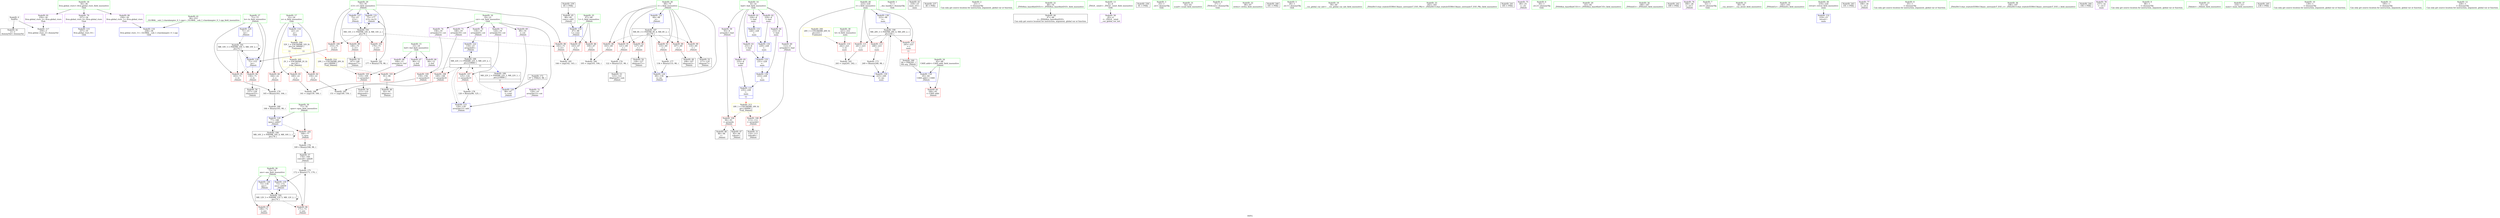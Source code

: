 digraph "SVFG" {
	label="SVFG";

	Node0x561eb1908f20 [shape=record,color=grey,label="{NodeID: 0\nNullPtr}"];
	Node0x561eb1908f20 -> Node0x561eb1920bd0[style=solid];
	Node0x561eb1908f20 -> Node0x561eb1926a70[style=solid];
	Node0x561eb192a8b0 [shape=record,color=grey,label="{NodeID: 180\n166 = Binary(165, 98, )\n}"];
	Node0x561eb192a8b0 -> Node0x561eb1927460[style=solid];
	Node0x561eb19211e0 [shape=record,color=red,label="{NodeID: 97\n190\<--73\n\<--ans\n_Z4doiti\n}"];
	Node0x561eb191f1e0 [shape=record,color=green,label="{NodeID: 14\n8\<--14\nbad\<--bad_field_insensitive\nGlob }"];
	Node0x561eb191f1e0 -> Node0x561eb1922a20[style=solid];
	Node0x561eb191f1e0 -> Node0x561eb1922af0[style=solid];
	Node0x561eb191f1e0 -> Node0x561eb1922bc0[style=solid];
	Node0x561eb191f1e0 -> Node0x561eb1922c90[style=solid];
	Node0x561eb191f1e0 -> Node0x561eb1922d60[style=solid];
	Node0x561eb191f1e0 -> Node0x561eb1922e30[style=solid];
	Node0x561eb191f1e0 -> Node0x561eb1922f00[style=solid];
	Node0x561eb19256d0 [shape=record,color=black,label="{NodeID: 194\nMR_16V_2 = PHI(MR_16V_4, MR_16V_1, )\npts\{78 \}\n}"];
	Node0x561eb19256d0 -> Node0x561eb1927460[style=dashed];
	Node0x561eb19256d0 -> Node0x561eb19256d0[style=dashed];
	Node0x561eb1921d40 [shape=record,color=red,label="{NodeID: 111\n241\<--223\n\<--i\nmain\n}"];
	Node0x561eb1921d40 -> Node0x561eb192abb0[style=solid];
	Node0x561eb191fef0 [shape=record,color=green,label="{NodeID: 28\n73\<--74\nans\<--ans_field_insensitive\n_Z4doiti\n}"];
	Node0x561eb191fef0 -> Node0x561eb1921110[style=solid];
	Node0x561eb191fef0 -> Node0x561eb19211e0[style=solid];
	Node0x561eb191fef0 -> Node0x561eb19271f0[style=solid];
	Node0x561eb191fef0 -> Node0x561eb1927530[style=solid];
	Node0x561eb1927120 [shape=record,color=blue,label="{NodeID: 125\n71\<--23\nlo\<--\n_Z4doiti\n}"];
	Node0x561eb1927120 -> Node0x561eb1931fd0[style=dashed];
	Node0x561eb1920bd0 [shape=record,color=black,label="{NodeID: 42\n2\<--3\ndummyVal\<--dummyVal\n}"];
	Node0x561eb1927c80 [shape=record,color=blue,label="{NodeID: 139\n223\<--249\ni\<--inc\nmain\n}"];
	Node0x561eb1927c80 -> Node0x561eb1931ad0[style=dashed];
	Node0x561eb19227b0 [shape=record,color=black,label="{NodeID: 56\n157\<--156\nidxprom22\<--\n_Z4doiti\n}"];
	Node0x561eb1923310 [shape=record,color=purple,label="{NodeID: 70\n118\<--19\narrayidx8\<--cnt\n_Z4doiti\n}"];
	Node0x561eb1923310 -> Node0x561eb1926eb0[style=solid];
	Node0x561eb1923f00 [shape=record,color=red,label="{NodeID: 84\n164\<--22\n\<--n\n_Z4doiti\n}"];
	Node0x561eb1923f00 -> Node0x561eb192a730[style=solid];
	Node0x561eb190a4c0 [shape=record,color=green,label="{NodeID: 1\n7\<--1\n__dso_handle\<--dummyObj\nGlob }"];
	Node0x561eb192aa30 [shape=record,color=grey,label="{NodeID: 181\n177 = Binary(176, 98, )\n}"];
	Node0x561eb192aa30 -> Node0x561eb1927600[style=solid];
	Node0x561eb19212b0 [shape=record,color=red,label="{NodeID: 98\n142\<--75\n\<--i13\n_Z4doiti\n}"];
	Node0x561eb19212b0 -> Node0x561eb192b030[style=solid];
	Node0x561eb191f2b0 [shape=record,color=green,label="{NodeID: 15\n15\<--18\nbuf\<--buf_field_insensitive\nGlob }"];
	Node0x561eb191f2b0 -> Node0x561eb1922fd0[style=solid];
	Node0x561eb191f2b0 -> Node0x561eb19230a0[style=solid];
	Node0x561eb191f2b0 -> Node0x561eb1923170[style=solid];
	Node0x561eb1921e10 [shape=record,color=red,label="{NodeID: 112\n245\<--223\n\<--i\nmain\n|{<s0>11}}"];
	Node0x561eb1921e10:s0 -> Node0x561eb1942940[style=solid,color=red];
	Node0x561eb191ffc0 [shape=record,color=green,label="{NodeID: 29\n75\<--76\ni13\<--i13_field_insensitive\n_Z4doiti\n}"];
	Node0x561eb191ffc0 -> Node0x561eb19212b0[style=solid];
	Node0x561eb191ffc0 -> Node0x561eb1921380[style=solid];
	Node0x561eb191ffc0 -> Node0x561eb1921450[style=solid];
	Node0x561eb191ffc0 -> Node0x561eb1921520[style=solid];
	Node0x561eb191ffc0 -> Node0x561eb19272c0[style=solid];
	Node0x561eb191ffc0 -> Node0x561eb1927600[style=solid];
	Node0x561eb19271f0 [shape=record,color=blue,label="{NodeID: 126\n73\<--139\nans\<--\n_Z4doiti\n}"];
	Node0x561eb19271f0 -> Node0x561eb1924cd0[style=dashed];
	Node0x561eb1920cd0 [shape=record,color=black,label="{NodeID: 43\n218\<--23\nmain_ret\<--\nmain\n}"];
	Node0x561eb1922880 [shape=record,color=black,label="{NodeID: 57\n170\<--169\nconv29\<--add28\n_Z4doiti\n}"];
	Node0x561eb1922880 -> Node0x561eb192a130[style=solid];
	Node0x561eb1942040 [shape=record,color=black,label="{NodeID: 237\n46 = PHI()\n}"];
	Node0x561eb19233e0 [shape=record,color=purple,label="{NodeID: 71\n124\<--19\narrayidx10\<--cnt\n_Z4doiti\n}"];
	Node0x561eb19233e0 -> Node0x561eb1921a00[style=solid];
	Node0x561eb1923fd0 [shape=record,color=red,label="{NodeID: 85\n184\<--65\n\<--CASE.addr\n_Z4doiti\n}"];
	Node0x561eb191e2f0 [shape=record,color=green,label="{NodeID: 2\n23\<--1\n\<--dummyObj\nCan only get source location for instruction, argument, global var or function.}"];
	Node0x561eb192abb0 [shape=record,color=grey,label="{NodeID: 182\n243 = cmp(241, 242, )\n}"];
	Node0x561eb1921380 [shape=record,color=red,label="{NodeID: 99\n146\<--75\n\<--i13\n_Z4doiti\n}"];
	Node0x561eb1921380 -> Node0x561eb19226e0[style=solid];
	Node0x561eb191f3b0 [shape=record,color=green,label="{NodeID: 16\n19\<--21\ncnt\<--cnt_field_insensitive\nGlob }"];
	Node0x561eb191f3b0 -> Node0x561eb1923240[style=solid];
	Node0x561eb191f3b0 -> Node0x561eb1923310[style=solid];
	Node0x561eb191f3b0 -> Node0x561eb19233e0[style=solid];
	Node0x561eb191f3b0 -> Node0x561eb19234b0[style=solid];
	Node0x561eb191f3b0 -> Node0x561eb1923580[style=solid];
	Node0x561eb191f3b0 -> Node0x561eb1923650[style=solid];
	Node0x561eb1921ee0 [shape=record,color=red,label="{NodeID: 113\n248\<--223\n\<--i\nmain\n}"];
	Node0x561eb1921ee0 -> Node0x561eb1929e30[style=solid];
	Node0x561eb1920090 [shape=record,color=green,label="{NodeID: 30\n77\<--78\nspos\<--spos_field_insensitive\n_Z4doiti\n}"];
	Node0x561eb1920090 -> Node0x561eb19215f0[style=solid];
	Node0x561eb1920090 -> Node0x561eb1927460[style=solid];
	Node0x561eb19272c0 [shape=record,color=blue,label="{NodeID: 127\n75\<--23\ni13\<--\n_Z4doiti\n}"];
	Node0x561eb19272c0 -> Node0x561eb19251d0[style=dashed];
	Node0x561eb1920da0 [shape=record,color=black,label="{NodeID: 44\n47\<--48\n\<--_ZNSt8ios_base4InitD1Ev\nCan only get source location for instruction, argument, global var or function.}"];
	Node0x561eb1922950 [shape=record,color=purple,label="{NodeID: 58\n45\<--4\n\<--_ZStL8__ioinit\n__cxx_global_var_init\n}"];
	Node0x561eb1942140 [shape=record,color=black,label="{NodeID: 238\n81 = PHI()\n}"];
	Node0x561eb19234b0 [shape=record,color=purple,label="{NodeID: 72\n129\<--19\narrayidx12\<--cnt\n_Z4doiti\n}"];
	Node0x561eb19234b0 -> Node0x561eb1926f80[style=solid];
	Node0x561eb19240a0 [shape=record,color=red,label="{NodeID: 86\n104\<--67\n\<--L\n_Z4doiti\n}"];
	Node0x561eb19240a0 -> Node0x561eb192aeb0[style=solid];
	Node0x561eb191e380 [shape=record,color=green,label="{NodeID: 3\n25\<--1\n.str\<--dummyObj\nGlob }"];
	Node0x561eb192ad30 [shape=record,color=grey,label="{NodeID: 183\n151 = cmp(149, 150, )\n}"];
	Node0x561eb1921450 [shape=record,color=red,label="{NodeID: 100\n153\<--75\n\<--i13\n_Z4doiti\n}"];
	Node0x561eb1921450 -> Node0x561eb1927390[style=solid];
	Node0x561eb191f4b0 [shape=record,color=green,label="{NodeID: 17\n22\<--24\nn\<--n_field_insensitive\nGlob }"];
	Node0x561eb191f4b0 -> Node0x561eb1923d60[style=solid];
	Node0x561eb191f4b0 -> Node0x561eb1923e30[style=solid];
	Node0x561eb191f4b0 -> Node0x561eb1923f00[style=solid];
	Node0x561eb191f4b0 -> Node0x561eb1921fb0[style=solid];
	Node0x561eb1921fb0 [shape=record,color=blue,label="{NodeID: 114\n22\<--23\nn\<--\nGlob }"];
	Node0x561eb1921fb0 -> Node0x561eb1936690[style=dashed];
	Node0x561eb1920160 [shape=record,color=green,label="{NodeID: 31\n82\<--83\nscanf\<--scanf_field_insensitive\n}"];
	Node0x561eb1927390 [shape=record,color=blue,label="{NodeID: 128\n71\<--153\nlo\<--\n_Z4doiti\n}"];
	Node0x561eb1927390 -> Node0x561eb1924720[style=dashed];
	Node0x561eb1927390 -> Node0x561eb19247f0[style=dashed];
	Node0x561eb1927390 -> Node0x561eb1931fd0[style=dashed];
	Node0x561eb1920ea0 [shape=record,color=black,label="{NodeID: 45\n88\<--85\nconv\<--call1\n_Z4doiti\n}"];
	Node0x561eb1920ea0 -> Node0x561eb1926c40[style=solid];
	Node0x561eb1922a20 [shape=record,color=purple,label="{NodeID: 59\n93\<--8\narrayidx\<--bad\n_Z4doiti\n}"];
	Node0x561eb1922a20 -> Node0x561eb1921790[style=solid];
	Node0x561eb1942240 [shape=record,color=black,label="{NodeID: 239\n85 = PHI()\n}"];
	Node0x561eb1942240 -> Node0x561eb1920ea0[style=solid];
	Node0x561eb1923580 [shape=record,color=purple,label="{NodeID: 73\n148\<--19\narrayidx18\<--cnt\n_Z4doiti\n}"];
	Node0x561eb1923580 -> Node0x561eb1921ad0[style=solid];
	Node0x561eb1924170 [shape=record,color=red,label="{NodeID: 87\n143\<--67\n\<--L\n_Z4doiti\n}"];
	Node0x561eb1924170 -> Node0x561eb192b030[style=solid];
	Node0x561eb191e410 [shape=record,color=green,label="{NodeID: 4\n27\<--1\n_ZSt4cout\<--dummyObj\nGlob }"];
	Node0x561eb192aeb0 [shape=record,color=grey,label="{NodeID: 184\n105 = cmp(103, 104, )\n}"];
	Node0x561eb1921520 [shape=record,color=red,label="{NodeID: 101\n176\<--75\n\<--i13\n_Z4doiti\n}"];
	Node0x561eb1921520 -> Node0x561eb192aa30[style=solid];
	Node0x561eb191f5b0 [shape=record,color=green,label="{NodeID: 18\n34\<--38\nllvm.global_ctors\<--llvm.global_ctors_field_insensitive\nGlob }"];
	Node0x561eb191f5b0 -> Node0x561eb1923a60[style=solid];
	Node0x561eb191f5b0 -> Node0x561eb1923b60[style=solid];
	Node0x561eb191f5b0 -> Node0x561eb1923c60[style=solid];
	Node0x561eb19268e0 [shape=record,color=blue,label="{NodeID: 115\n257\<--35\nllvm.global_ctors_0\<--\nGlob }"];
	Node0x561eb1920260 [shape=record,color=green,label="{NodeID: 32\n86\<--87\nstrlen\<--strlen_field_insensitive\n}"];
	Node0x561eb1927460 [shape=record,color=blue,label="{NodeID: 129\n77\<--166\nspos\<--add27\n_Z4doiti\n}"];
	Node0x561eb1927460 -> Node0x561eb19215f0[style=dashed];
	Node0x561eb1927460 -> Node0x561eb19256d0[style=dashed];
	Node0x561eb1920f70 [shape=record,color=black,label="{NodeID: 46\n92\<--91\nidxprom\<--\n_Z4doiti\n}"];
	Node0x561eb1922af0 [shape=record,color=purple,label="{NodeID: 60\n112\<--8\narrayidx5\<--bad\n_Z4doiti\n}"];
	Node0x561eb1922af0 -> Node0x561eb1921930[style=solid];
	Node0x561eb19423a0 [shape=record,color=black,label="{NodeID: 240\n181 = PHI()\n}"];
	Node0x561eb1923650 [shape=record,color=purple,label="{NodeID: 74\n158\<--19\narrayidx23\<--cnt\n_Z4doiti\n}"];
	Node0x561eb1923650 -> Node0x561eb1921ba0[style=solid];
	Node0x561eb1924240 [shape=record,color=red,label="{NodeID: 88\n103\<--69\n\<--i\n_Z4doiti\n}"];
	Node0x561eb1924240 -> Node0x561eb192aeb0[style=solid];
	Node0x561eb191e4a0 [shape=record,color=green,label="{NodeID: 5\n28\<--1\n.str.1\<--dummyObj\nGlob }"];
	Node0x561eb192b030 [shape=record,color=grey,label="{NodeID: 185\n144 = cmp(142, 143, )\n}"];
	Node0x561eb19215f0 [shape=record,color=red,label="{NodeID: 102\n168\<--77\n\<--spos\n_Z4doiti\n}"];
	Node0x561eb19215f0 -> Node0x561eb192a2b0[style=solid];
	Node0x561eb191f6b0 [shape=record,color=green,label="{NodeID: 19\n39\<--40\n__cxx_global_var_init\<--__cxx_global_var_init_field_insensitive\n}"];
	Node0x561eb1926970 [shape=record,color=blue,label="{NodeID: 116\n258\<--36\nllvm.global_ctors_1\<--_GLOBAL__sub_I_v.haralampiev_0_1.cpp\nGlob }"];
	Node0x561eb1920360 [shape=record,color=green,label="{NodeID: 33\n182\<--183\n_ZStlsISt11char_traitsIcEERSt13basic_ostreamIcT_ES5_PKc\<--_ZStlsISt11char_traitsIcEERSt13basic_ostreamIcT_ES5_PKc_field_insensitive\n}"];
	Node0x561eb19376e0 [shape=record,color=yellow,style=double,label="{NodeID: 213\n18V_1 = ENCHI(MR_18V_0)\npts\{140000 \}\nFun[_Z4doiti]}"];
	Node0x561eb19376e0 -> Node0x561eb1921790[style=dashed];
	Node0x561eb19376e0 -> Node0x561eb1921930[style=dashed];
	Node0x561eb1927530 [shape=record,color=blue,label="{NodeID: 130\n73\<--172\nans\<--add30\n_Z4doiti\n}"];
	Node0x561eb1927530 -> Node0x561eb1924cd0[style=dashed];
	Node0x561eb1921040 [shape=record,color=black,label="{NodeID: 47\n95\<--94\ntobool\<--\n_Z4doiti\n}"];
	Node0x561eb1922bc0 [shape=record,color=purple,label="{NodeID: 61\n226\<--8\n\<--bad\nmain\n}"];
	Node0x561eb1922bc0 -> Node0x561eb19277a0[style=solid];
	Node0x561eb19424a0 [shape=record,color=black,label="{NodeID: 241\n185 = PHI()\n}"];
	Node0x561eb1923720 [shape=record,color=purple,label="{NodeID: 75\n80\<--25\n\<--.str\n_Z4doiti\n}"];
	Node0x561eb16dd100 [shape=record,color=black,label="{NodeID: 172\n97 = PHI(23, 98, )\n}"];
	Node0x561eb16dd100 -> Node0x561eb1926d10[style=solid];
	Node0x561eb1924310 [shape=record,color=red,label="{NodeID: 89\n107\<--69\n\<--i\n_Z4doiti\n}"];
	Node0x561eb1924310 -> Node0x561eb1922200[style=solid];
	Node0x561eb191ece0 [shape=record,color=green,label="{NodeID: 6\n30\<--1\n.str.2\<--dummyObj\nGlob }"];
	Node0x561eb192b1b0 [shape=record,color=grey,label="{NodeID: 186\n161 = cmp(159, 160, )\n}"];
	Node0x561eb19216c0 [shape=record,color=red,label="{NodeID: 103\n91\<--90\n\<--\n_Z4doiti\n}"];
	Node0x561eb19216c0 -> Node0x561eb1920f70[style=solid];
	Node0x561eb191f7b0 [shape=record,color=green,label="{NodeID: 20\n43\<--44\n_ZNSt8ios_base4InitC1Ev\<--_ZNSt8ios_base4InitC1Ev_field_insensitive\n}"];
	Node0x561eb1936310 [shape=record,color=yellow,style=double,label="{NodeID: 200\n26V_1 = ENCHI(MR_26V_0)\npts\{222 \}\nFun[main]}"];
	Node0x561eb1936310 -> Node0x561eb1921c70[style=dashed];
	Node0x561eb1926a70 [shape=record,color=blue, style = dotted,label="{NodeID: 117\n259\<--3\nllvm.global_ctors_2\<--dummyVal\nGlob }"];
	Node0x561eb1920460 [shape=record,color=green,label="{NodeID: 34\n186\<--187\n_ZNSolsEi\<--_ZNSolsEi_field_insensitive\n}"];
	Node0x561eb19377c0 [shape=record,color=yellow,style=double,label="{NodeID: 214\n20V_1 = ENCHI(MR_20V_0)\npts\{180000 \}\nFun[_Z4doiti]}"];
	Node0x561eb19377c0 -> Node0x561eb19216c0[style=dashed];
	Node0x561eb19377c0 -> Node0x561eb1921860[style=dashed];
	Node0x561eb1927600 [shape=record,color=blue,label="{NodeID: 131\n75\<--177\ni13\<--inc33\n_Z4doiti\n}"];
	Node0x561eb1927600 -> Node0x561eb19251d0[style=dashed];
	Node0x561eb1922130 [shape=record,color=black,label="{NodeID: 48\n96\<--94\n\<--\n_Z4doiti\n}"];
	Node0x561eb1922c90 [shape=record,color=purple,label="{NodeID: 62\n229\<--8\n\<--bad\nmain\n}"];
	Node0x561eb1922c90 -> Node0x561eb1927870[style=solid];
	Node0x561eb19425a0 [shape=record,color=black,label="{NodeID: 242\n189 = PHI()\n}"];
	Node0x561eb19237f0 [shape=record,color=purple,label="{NodeID: 76\n180\<--28\n\<--.str.1\n_Z4doiti\n}"];
	Node0x561eb1929e30 [shape=record,color=grey,label="{NodeID: 173\n249 = Binary(248, 98, )\n}"];
	Node0x561eb1929e30 -> Node0x561eb1927c80[style=solid];
	Node0x561eb19243e0 [shape=record,color=red,label="{NodeID: 90\n116\<--69\n\<--i\n_Z4doiti\n}"];
	Node0x561eb19243e0 -> Node0x561eb1922470[style=solid];
	Node0x561eb191ed70 [shape=record,color=green,label="{NodeID: 7\n32\<--1\n.str.3\<--dummyObj\nGlob }"];
	Node0x561eb1930bd0 [shape=record,color=black,label="{NodeID: 187\nMR_8V_3 = PHI(MR_8V_4, MR_8V_2, )\npts\{70 \}\n}"];
	Node0x561eb1930bd0 -> Node0x561eb1924240[style=dashed];
	Node0x561eb1930bd0 -> Node0x561eb1924310[style=dashed];
	Node0x561eb1930bd0 -> Node0x561eb19243e0[style=dashed];
	Node0x561eb1930bd0 -> Node0x561eb19244b0[style=dashed];
	Node0x561eb1930bd0 -> Node0x561eb1924580[style=dashed];
	Node0x561eb1930bd0 -> Node0x561eb1924650[style=dashed];
	Node0x561eb1930bd0 -> Node0x561eb1927050[style=dashed];
	Node0x561eb1921790 [shape=record,color=red,label="{NodeID: 104\n94\<--93\n\<--arrayidx\n_Z4doiti\n}"];
	Node0x561eb1921790 -> Node0x561eb1921040[style=solid];
	Node0x561eb1921790 -> Node0x561eb1922130[style=solid];
	Node0x561eb191f8b0 [shape=record,color=green,label="{NodeID: 21\n49\<--50\n__cxa_atexit\<--__cxa_atexit_field_insensitive\n}"];
	Node0x561eb1926b70 [shape=record,color=blue,label="{NodeID: 118\n65\<--64\nCASE.addr\<--CASE\n_Z4doiti\n}"];
	Node0x561eb1926b70 -> Node0x561eb1923fd0[style=dashed];
	Node0x561eb1920560 [shape=record,color=green,label="{NodeID: 35\n192\<--193\n_ZNSolsEx\<--_ZNSolsEx_field_insensitive\n}"];
	Node0x561eb19276d0 [shape=record,color=blue,label="{NodeID: 132\n219\<--23\nretval\<--\nmain\n}"];
	Node0x561eb1922200 [shape=record,color=black,label="{NodeID: 49\n108\<--107\nidxprom2\<--\n_Z4doiti\n}"];
	Node0x561eb1922d60 [shape=record,color=purple,label="{NodeID: 63\n231\<--8\n\<--bad\nmain\n}"];
	Node0x561eb1922d60 -> Node0x561eb1927940[style=solid];
	Node0x561eb19426a0 [shape=record,color=black,label="{NodeID: 243\n191 = PHI()\n}"];
	Node0x561eb19238c0 [shape=record,color=purple,label="{NodeID: 77\n188\<--30\n\<--.str.2\n_Z4doiti\n}"];
	Node0x561eb1929fb0 [shape=record,color=grey,label="{NodeID: 174\n122 = Binary(121, 98, )\n}"];
	Node0x561eb1929fb0 -> Node0x561eb1922540[style=solid];
	Node0x561eb19244b0 [shape=record,color=red,label="{NodeID: 91\n121\<--69\n\<--i\n_Z4doiti\n}"];
	Node0x561eb19244b0 -> Node0x561eb1929fb0[style=solid];
	Node0x561eb191ee00 [shape=record,color=green,label="{NodeID: 8\n35\<--1\n\<--dummyObj\nCan only get source location for instruction, argument, global var or function.}"];
	Node0x561eb19310d0 [shape=record,color=black,label="{NodeID: 188\nMR_22V_3 = PHI(MR_22V_5, MR_22V_2, )\npts\{210000 \}\n|{|<s5>11}}"];
	Node0x561eb19310d0 -> Node0x561eb1921a00[style=dashed];
	Node0x561eb19310d0 -> Node0x561eb1921ad0[style=dashed];
	Node0x561eb19310d0 -> Node0x561eb1921ba0[style=dashed];
	Node0x561eb19310d0 -> Node0x561eb1926eb0[style=dashed];
	Node0x561eb19310d0 -> Node0x561eb1926f80[style=dashed];
	Node0x561eb19310d0:s5 -> Node0x561eb19315d0[style=dashed,color=blue];
	Node0x561eb1921860 [shape=record,color=red,label="{NodeID: 105\n110\<--109\n\<--arrayidx3\n_Z4doiti\n}"];
	Node0x561eb1921860 -> Node0x561eb19222d0[style=solid];
	Node0x561eb191f9b0 [shape=record,color=green,label="{NodeID: 22\n48\<--54\n_ZNSt8ios_base4InitD1Ev\<--_ZNSt8ios_base4InitD1Ev_field_insensitive\n}"];
	Node0x561eb191f9b0 -> Node0x561eb1920da0[style=solid];
	Node0x561eb1926c40 [shape=record,color=blue,label="{NodeID: 119\n67\<--88\nL\<--conv\n_Z4doiti\n}"];
	Node0x561eb1926c40 -> Node0x561eb19240a0[style=dashed];
	Node0x561eb1926c40 -> Node0x561eb1924170[style=dashed];
	Node0x561eb1920660 [shape=record,color=green,label="{NodeID: 36\n196\<--197\n_ZStlsISt11char_traitsIcEERSt13basic_ostreamIcT_ES5_c\<--_ZStlsISt11char_traitsIcEERSt13basic_ostreamIcT_ES5_c_field_insensitive\n}"];
	Node0x561eb19277a0 [shape=record,color=blue,label="{NodeID: 133\n226\<--228\n\<--\nmain\n}"];
	Node0x561eb19277a0 -> Node0x561eb1927870[style=dashed];
	Node0x561eb19222d0 [shape=record,color=black,label="{NodeID: 50\n111\<--110\nidxprom4\<--\n_Z4doiti\n}"];
	Node0x561eb1922e30 [shape=record,color=purple,label="{NodeID: 64\n233\<--8\n\<--bad\nmain\n}"];
	Node0x561eb1922e30 -> Node0x561eb1927a10[style=solid];
	Node0x561eb19427a0 [shape=record,color=black,label="{NodeID: 244\n194 = PHI()\n}"];
	Node0x561eb1923990 [shape=record,color=purple,label="{NodeID: 78\n237\<--32\n\<--.str.3\nmain\n}"];
	Node0x561eb192a130 [shape=record,color=grey,label="{NodeID: 175\n172 = Binary(171, 170, )\n}"];
	Node0x561eb192a130 -> Node0x561eb1927530[style=solid];
	Node0x561eb1924580 [shape=record,color=red,label="{NodeID: 92\n127\<--69\n\<--i\n_Z4doiti\n}"];
	Node0x561eb1924580 -> Node0x561eb1922610[style=solid];
	Node0x561eb191ee90 [shape=record,color=green,label="{NodeID: 9\n98\<--1\n\<--dummyObj\nCan only get source location for instruction, argument, global var or function.}"];
	Node0x561eb19315d0 [shape=record,color=black,label="{NodeID: 189\nMR_22V_2 = PHI(MR_22V_3, MR_22V_1, )\npts\{210000 \}\n|{<s0>11}}"];
	Node0x561eb19315d0:s0 -> Node0x561eb1926d10[style=dashed,color=red];
	Node0x561eb1921930 [shape=record,color=red,label="{NodeID: 106\n113\<--112\n\<--arrayidx5\n_Z4doiti\n}"];
	Node0x561eb1921930 -> Node0x561eb19223a0[style=solid];
	Node0x561eb191fab0 [shape=record,color=green,label="{NodeID: 23\n61\<--62\n_Z4doiti\<--_Z4doiti_field_insensitive\n}"];
	Node0x561eb1926d10 [shape=record,color=blue,label="{NodeID: 120\n99\<--97\n\<--cond\n_Z4doiti\n}"];
	Node0x561eb1926d10 -> Node0x561eb19310d0[style=dashed];
	Node0x561eb1920760 [shape=record,color=green,label="{NodeID: 37\n216\<--217\nmain\<--main_field_insensitive\n}"];
	Node0x561eb1927870 [shape=record,color=blue,label="{NodeID: 134\n229\<--228\n\<--\nmain\n}"];
	Node0x561eb1927870 -> Node0x561eb1927940[style=dashed];
	Node0x561eb19223a0 [shape=record,color=black,label="{NodeID: 51\n114\<--113\ntobool6\<--\n_Z4doiti\n}"];
	Node0x561eb1922f00 [shape=record,color=purple,label="{NodeID: 65\n235\<--8\n\<--bad\nmain\n}"];
	Node0x561eb1922f00 -> Node0x561eb1927ae0[style=solid];
	Node0x561eb1942870 [shape=record,color=black,label="{NodeID: 245\n238 = PHI()\n}"];
	Node0x561eb1923a60 [shape=record,color=purple,label="{NodeID: 79\n257\<--34\nllvm.global_ctors_0\<--llvm.global_ctors\nGlob }"];
	Node0x561eb1923a60 -> Node0x561eb19268e0[style=solid];
	Node0x561eb192a2b0 [shape=record,color=grey,label="{NodeID: 176\n169 = Binary(168, 98, )\n}"];
	Node0x561eb192a2b0 -> Node0x561eb1922880[style=solid];
	Node0x561eb1924650 [shape=record,color=red,label="{NodeID: 93\n133\<--69\n\<--i\n_Z4doiti\n}"];
	Node0x561eb1924650 -> Node0x561eb192a430[style=solid];
	Node0x561eb191ef20 [shape=record,color=green,label="{NodeID: 10\n139\<--1\n\<--dummyObj\nCan only get source location for instruction, argument, global var or function.}"];
	Node0x561eb1931ad0 [shape=record,color=black,label="{NodeID: 190\nMR_28V_3 = PHI(MR_28V_4, MR_28V_2, )\npts\{224 \}\n}"];
	Node0x561eb1931ad0 -> Node0x561eb1921d40[style=dashed];
	Node0x561eb1931ad0 -> Node0x561eb1921e10[style=dashed];
	Node0x561eb1931ad0 -> Node0x561eb1921ee0[style=dashed];
	Node0x561eb1931ad0 -> Node0x561eb1927c80[style=dashed];
	Node0x561eb1921a00 [shape=record,color=red,label="{NodeID: 107\n125\<--124\n\<--arrayidx10\n_Z4doiti\n}"];
	Node0x561eb1921a00 -> Node0x561eb192a5b0[style=solid];
	Node0x561eb191fbb0 [shape=record,color=green,label="{NodeID: 24\n65\<--66\nCASE.addr\<--CASE.addr_field_insensitive\n_Z4doiti\n}"];
	Node0x561eb191fbb0 -> Node0x561eb1923fd0[style=solid];
	Node0x561eb191fbb0 -> Node0x561eb1926b70[style=solid];
	Node0x561eb1936690 [shape=record,color=yellow,style=double,label="{NodeID: 204\n32V_1 = ENCHI(MR_32V_0)\npts\{24 180000 \}\nFun[main]|{<s0>11|<s1>11}}"];
	Node0x561eb1936690:s0 -> Node0x561eb19367a0[style=dashed,color=red];
	Node0x561eb1936690:s1 -> Node0x561eb19377c0[style=dashed,color=red];
	Node0x561eb1926de0 [shape=record,color=blue,label="{NodeID: 121\n69\<--98\ni\<--\n_Z4doiti\n}"];
	Node0x561eb1926de0 -> Node0x561eb1930bd0[style=dashed];
	Node0x561eb1920860 [shape=record,color=green,label="{NodeID: 38\n219\<--220\nretval\<--retval_field_insensitive\nmain\n}"];
	Node0x561eb1920860 -> Node0x561eb19276d0[style=solid];
	Node0x561eb1927940 [shape=record,color=blue,label="{NodeID: 135\n231\<--228\n\<--\nmain\n}"];
	Node0x561eb1927940 -> Node0x561eb1927a10[style=dashed];
	Node0x561eb1922470 [shape=record,color=black,label="{NodeID: 52\n117\<--116\nidxprom7\<--\n_Z4doiti\n}"];
	Node0x561eb1922fd0 [shape=record,color=purple,label="{NodeID: 66\n84\<--15\n\<--buf\n_Z4doiti\n}"];
	Node0x561eb1942940 [shape=record,color=black,label="{NodeID: 246\n64 = PHI(245, )\n0th arg _Z4doiti }"];
	Node0x561eb1942940 -> Node0x561eb1926b70[style=solid];
	Node0x561eb1923b60 [shape=record,color=purple,label="{NodeID: 80\n258\<--34\nllvm.global_ctors_1\<--llvm.global_ctors\nGlob }"];
	Node0x561eb1923b60 -> Node0x561eb1926970[style=solid];
	Node0x561eb192a430 [shape=record,color=grey,label="{NodeID: 177\n134 = Binary(133, 98, )\n}"];
	Node0x561eb192a430 -> Node0x561eb1927050[style=solid];
	Node0x561eb1924720 [shape=record,color=red,label="{NodeID: 94\n156\<--71\n\<--lo\n_Z4doiti\n}"];
	Node0x561eb1924720 -> Node0x561eb19227b0[style=solid];
	Node0x561eb191efb0 [shape=record,color=green,label="{NodeID: 11\n195\<--1\n\<--dummyObj\nCan only get source location for instruction, argument, global var or function.}"];
	Node0x561eb1931fd0 [shape=record,color=black,label="{NodeID: 191\nMR_10V_3 = PHI(MR_10V_5, MR_10V_2, )\npts\{72 \}\n}"];
	Node0x561eb1931fd0 -> Node0x561eb1924720[style=dashed];
	Node0x561eb1931fd0 -> Node0x561eb19247f0[style=dashed];
	Node0x561eb1931fd0 -> Node0x561eb1927390[style=dashed];
	Node0x561eb1931fd0 -> Node0x561eb1931fd0[style=dashed];
	Node0x561eb1921ad0 [shape=record,color=red,label="{NodeID: 108\n149\<--148\n\<--arrayidx18\n_Z4doiti\n}"];
	Node0x561eb1921ad0 -> Node0x561eb192ad30[style=solid];
	Node0x561eb191fc80 [shape=record,color=green,label="{NodeID: 25\n67\<--68\nL\<--L_field_insensitive\n_Z4doiti\n}"];
	Node0x561eb191fc80 -> Node0x561eb19240a0[style=solid];
	Node0x561eb191fc80 -> Node0x561eb1924170[style=solid];
	Node0x561eb191fc80 -> Node0x561eb1926c40[style=solid];
	Node0x561eb19367a0 [shape=record,color=yellow,style=double,label="{NodeID: 205\n2V_1 = ENCHI(MR_2V_0)\npts\{24 \}\nFun[_Z4doiti]}"];
	Node0x561eb19367a0 -> Node0x561eb1923d60[style=dashed];
	Node0x561eb19367a0 -> Node0x561eb1923e30[style=dashed];
	Node0x561eb19367a0 -> Node0x561eb1923f00[style=dashed];
	Node0x561eb1926eb0 [shape=record,color=blue,label="{NodeID: 122\n118\<--23\narrayidx8\<--\n_Z4doiti\n}"];
	Node0x561eb1926eb0 -> Node0x561eb19310d0[style=dashed];
	Node0x561eb1920930 [shape=record,color=green,label="{NodeID: 39\n221\<--222\nQ\<--Q_field_insensitive\nmain\n}"];
	Node0x561eb1920930 -> Node0x561eb1921c70[style=solid];
	Node0x561eb1927a10 [shape=record,color=blue,label="{NodeID: 136\n233\<--228\n\<--\nmain\n}"];
	Node0x561eb1927a10 -> Node0x561eb1927ae0[style=dashed];
	Node0x561eb1922540 [shape=record,color=black,label="{NodeID: 53\n123\<--122\nidxprom9\<--sub\n_Z4doiti\n}"];
	Node0x561eb19230a0 [shape=record,color=purple,label="{NodeID: 67\n90\<--15\n\<--buf\n_Z4doiti\n}"];
	Node0x561eb19230a0 -> Node0x561eb19216c0[style=solid];
	Node0x561eb1923c60 [shape=record,color=purple,label="{NodeID: 81\n259\<--34\nllvm.global_ctors_2\<--llvm.global_ctors\nGlob }"];
	Node0x561eb1923c60 -> Node0x561eb1926a70[style=solid];
	Node0x561eb192a5b0 [shape=record,color=grey,label="{NodeID: 178\n126 = Binary(98, 125, )\n}"];
	Node0x561eb192a5b0 -> Node0x561eb1926f80[style=solid];
	Node0x561eb19247f0 [shape=record,color=red,label="{NodeID: 95\n163\<--71\n\<--lo\n_Z4doiti\n}"];
	Node0x561eb19247f0 -> Node0x561eb192a730[style=solid];
	Node0x561eb191f040 [shape=record,color=green,label="{NodeID: 12\n228\<--1\n\<--dummyObj\nCan only get source location for instruction, argument, global var or function.}"];
	Node0x561eb1924cd0 [shape=record,color=black,label="{NodeID: 192\nMR_12V_3 = PHI(MR_12V_5, MR_12V_2, )\npts\{74 \}\n}"];
	Node0x561eb1924cd0 -> Node0x561eb1921110[style=dashed];
	Node0x561eb1924cd0 -> Node0x561eb19211e0[style=dashed];
	Node0x561eb1924cd0 -> Node0x561eb1927530[style=dashed];
	Node0x561eb1924cd0 -> Node0x561eb1924cd0[style=dashed];
	Node0x561eb1921ba0 [shape=record,color=red,label="{NodeID: 109\n159\<--158\n\<--arrayidx23\n_Z4doiti\n}"];
	Node0x561eb1921ba0 -> Node0x561eb192b1b0[style=solid];
	Node0x561eb191fd50 [shape=record,color=green,label="{NodeID: 26\n69\<--70\ni\<--i_field_insensitive\n_Z4doiti\n}"];
	Node0x561eb191fd50 -> Node0x561eb1924240[style=solid];
	Node0x561eb191fd50 -> Node0x561eb1924310[style=solid];
	Node0x561eb191fd50 -> Node0x561eb19243e0[style=solid];
	Node0x561eb191fd50 -> Node0x561eb19244b0[style=solid];
	Node0x561eb191fd50 -> Node0x561eb1924580[style=solid];
	Node0x561eb191fd50 -> Node0x561eb1924650[style=solid];
	Node0x561eb191fd50 -> Node0x561eb1926de0[style=solid];
	Node0x561eb191fd50 -> Node0x561eb1927050[style=solid];
	Node0x561eb1926f80 [shape=record,color=blue,label="{NodeID: 123\n129\<--126\narrayidx12\<--add\n_Z4doiti\n}"];
	Node0x561eb1926f80 -> Node0x561eb19310d0[style=dashed];
	Node0x561eb1920a00 [shape=record,color=green,label="{NodeID: 40\n223\<--224\ni\<--i_field_insensitive\nmain\n}"];
	Node0x561eb1920a00 -> Node0x561eb1921d40[style=solid];
	Node0x561eb1920a00 -> Node0x561eb1921e10[style=solid];
	Node0x561eb1920a00 -> Node0x561eb1921ee0[style=solid];
	Node0x561eb1920a00 -> Node0x561eb1927bb0[style=solid];
	Node0x561eb1920a00 -> Node0x561eb1927c80[style=solid];
	Node0x561eb1927ae0 [shape=record,color=blue,label="{NodeID: 137\n235\<--228\n\<--\nmain\n|{<s0>11}}"];
	Node0x561eb1927ae0:s0 -> Node0x561eb19376e0[style=dashed,color=red];
	Node0x561eb1922610 [shape=record,color=black,label="{NodeID: 54\n128\<--127\nidxprom11\<--\n_Z4doiti\n}"];
	Node0x561eb1923170 [shape=record,color=purple,label="{NodeID: 68\n109\<--15\narrayidx3\<--buf\n_Z4doiti\n}"];
	Node0x561eb1923170 -> Node0x561eb1921860[style=solid];
	Node0x561eb1923d60 [shape=record,color=red,label="{NodeID: 82\n150\<--22\n\<--n\n_Z4doiti\n}"];
	Node0x561eb1923d60 -> Node0x561eb192ad30[style=solid];
	Node0x561eb192a730 [shape=record,color=grey,label="{NodeID: 179\n165 = Binary(163, 164, )\n}"];
	Node0x561eb192a730 -> Node0x561eb192a8b0[style=solid];
	Node0x561eb1921110 [shape=record,color=red,label="{NodeID: 96\n171\<--73\n\<--ans\n_Z4doiti\n}"];
	Node0x561eb1921110 -> Node0x561eb192a130[style=solid];
	Node0x561eb191f110 [shape=record,color=green,label="{NodeID: 13\n4\<--6\n_ZStL8__ioinit\<--_ZStL8__ioinit_field_insensitive\nGlob }"];
	Node0x561eb191f110 -> Node0x561eb1922950[style=solid];
	Node0x561eb19251d0 [shape=record,color=black,label="{NodeID: 193\nMR_14V_3 = PHI(MR_14V_4, MR_14V_2, )\npts\{76 \}\n}"];
	Node0x561eb19251d0 -> Node0x561eb19212b0[style=dashed];
	Node0x561eb19251d0 -> Node0x561eb1921380[style=dashed];
	Node0x561eb19251d0 -> Node0x561eb1921450[style=dashed];
	Node0x561eb19251d0 -> Node0x561eb1921520[style=dashed];
	Node0x561eb19251d0 -> Node0x561eb1927600[style=dashed];
	Node0x561eb1921c70 [shape=record,color=red,label="{NodeID: 110\n242\<--221\n\<--Q\nmain\n}"];
	Node0x561eb1921c70 -> Node0x561eb192abb0[style=solid];
	Node0x561eb191fe20 [shape=record,color=green,label="{NodeID: 27\n71\<--72\nlo\<--lo_field_insensitive\n_Z4doiti\n}"];
	Node0x561eb191fe20 -> Node0x561eb1924720[style=solid];
	Node0x561eb191fe20 -> Node0x561eb19247f0[style=solid];
	Node0x561eb191fe20 -> Node0x561eb1927120[style=solid];
	Node0x561eb191fe20 -> Node0x561eb1927390[style=solid];
	Node0x561eb1927050 [shape=record,color=blue,label="{NodeID: 124\n69\<--134\ni\<--inc\n_Z4doiti\n}"];
	Node0x561eb1927050 -> Node0x561eb1930bd0[style=dashed];
	Node0x561eb1920ad0 [shape=record,color=green,label="{NodeID: 41\n36\<--253\n_GLOBAL__sub_I_v.haralampiev_0_1.cpp\<--_GLOBAL__sub_I_v.haralampiev_0_1.cpp_field_insensitive\n}"];
	Node0x561eb1920ad0 -> Node0x561eb1926970[style=solid];
	Node0x561eb1927bb0 [shape=record,color=blue,label="{NodeID: 138\n223\<--98\ni\<--\nmain\n}"];
	Node0x561eb1927bb0 -> Node0x561eb1931ad0[style=dashed];
	Node0x561eb19226e0 [shape=record,color=black,label="{NodeID: 55\n147\<--146\nidxprom17\<--\n_Z4doiti\n}"];
	Node0x561eb1923240 [shape=record,color=purple,label="{NodeID: 69\n99\<--19\n\<--cnt\n_Z4doiti\n}"];
	Node0x561eb1923240 -> Node0x561eb1926d10[style=solid];
	Node0x561eb1923e30 [shape=record,color=red,label="{NodeID: 83\n160\<--22\n\<--n\n_Z4doiti\n}"];
	Node0x561eb1923e30 -> Node0x561eb192b1b0[style=solid];
}

